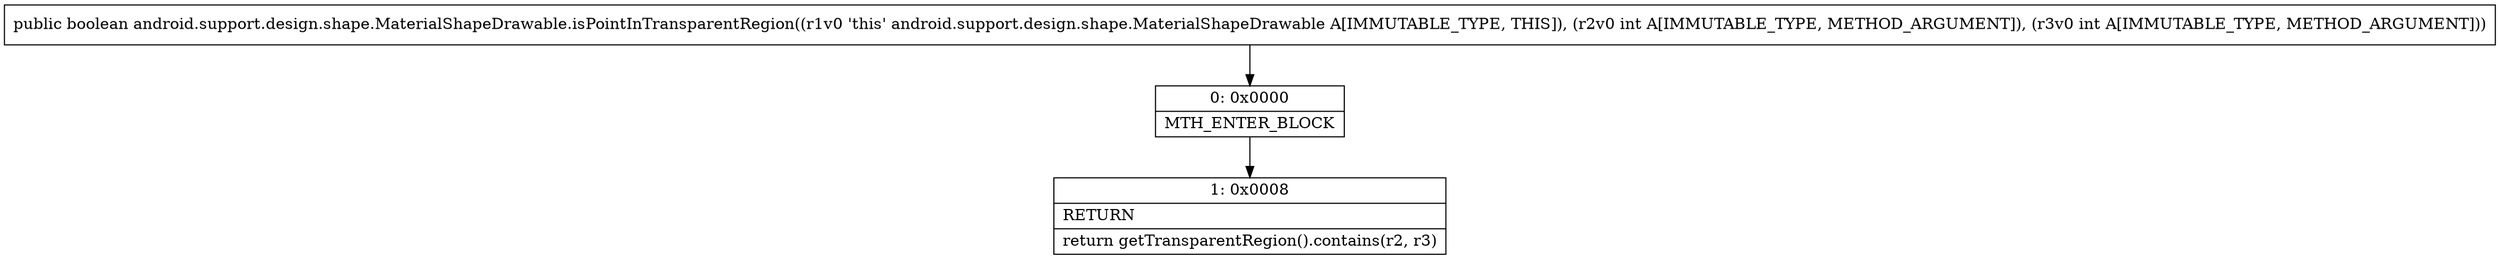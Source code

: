 digraph "CFG forandroid.support.design.shape.MaterialShapeDrawable.isPointInTransparentRegion(II)Z" {
Node_0 [shape=record,label="{0\:\ 0x0000|MTH_ENTER_BLOCK\l}"];
Node_1 [shape=record,label="{1\:\ 0x0008|RETURN\l|return getTransparentRegion().contains(r2, r3)\l}"];
MethodNode[shape=record,label="{public boolean android.support.design.shape.MaterialShapeDrawable.isPointInTransparentRegion((r1v0 'this' android.support.design.shape.MaterialShapeDrawable A[IMMUTABLE_TYPE, THIS]), (r2v0 int A[IMMUTABLE_TYPE, METHOD_ARGUMENT]), (r3v0 int A[IMMUTABLE_TYPE, METHOD_ARGUMENT])) }"];
MethodNode -> Node_0;
Node_0 -> Node_1;
}

